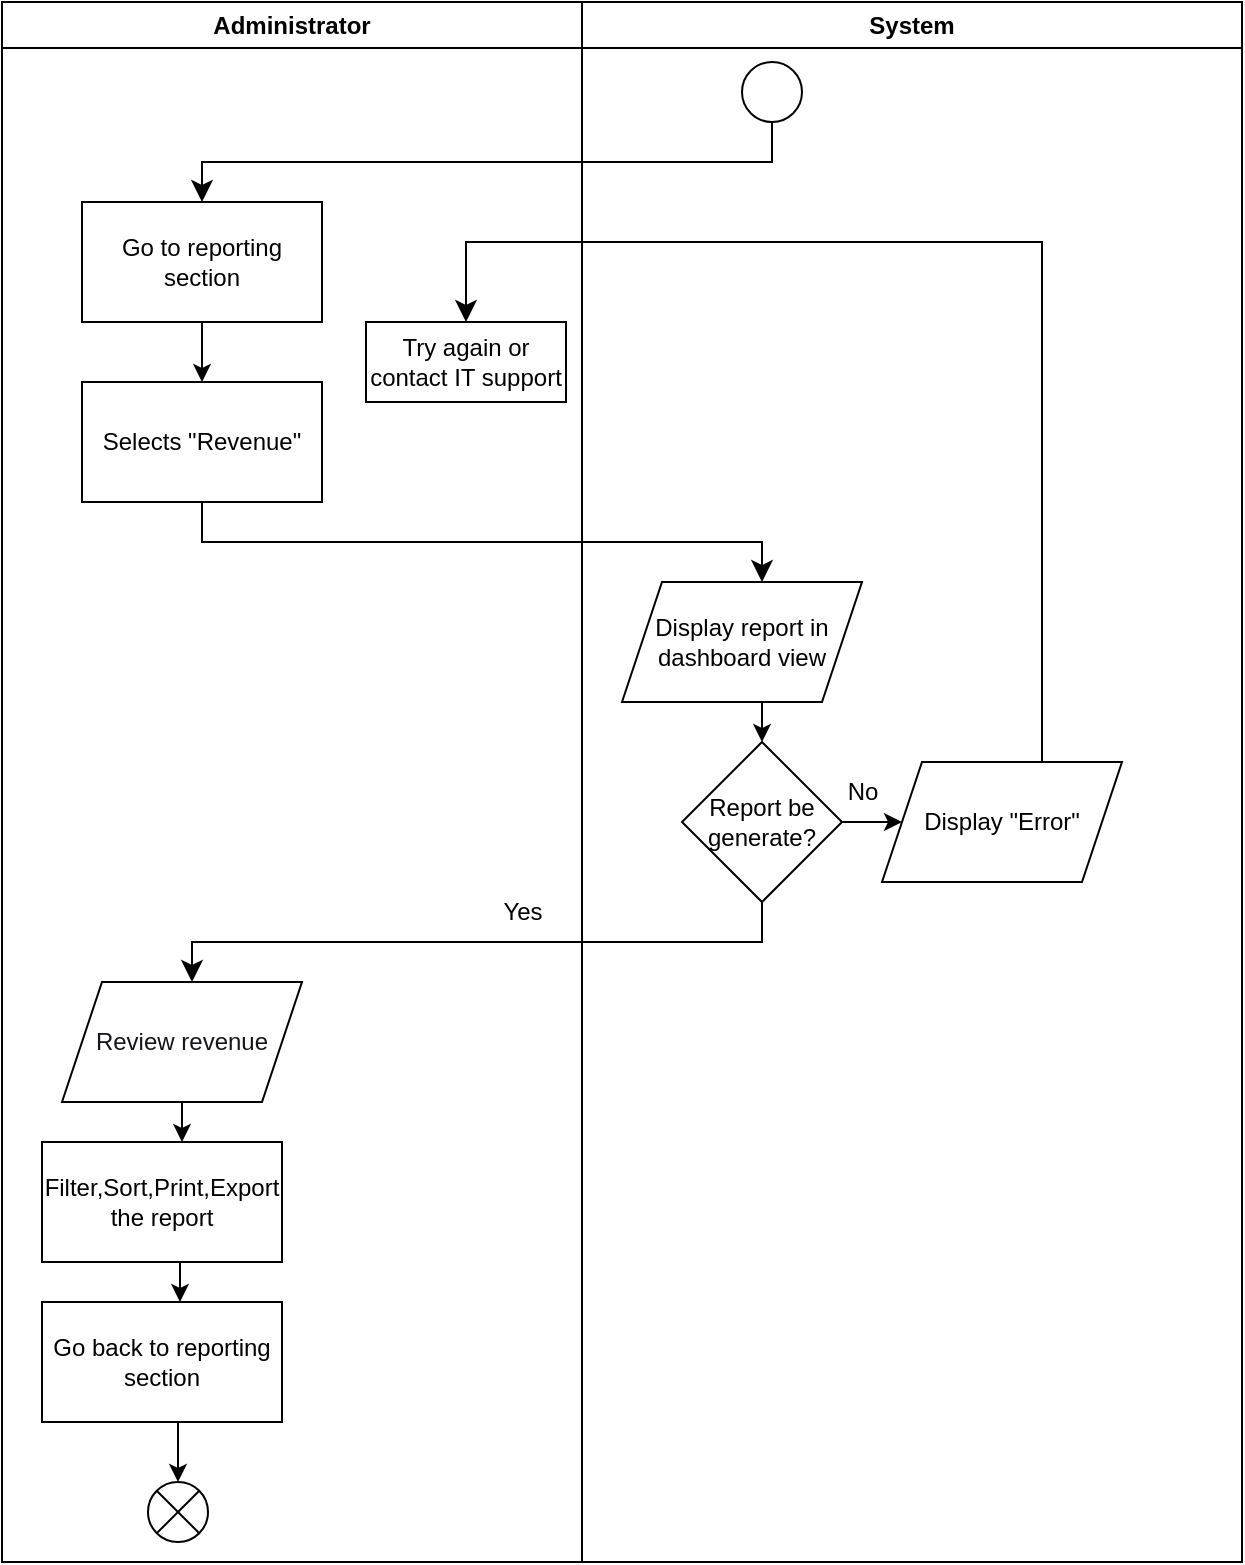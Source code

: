 <mxfile>
    <diagram id="ZCuNN7SRXeRJ-1lvXtda" name="Page-1">
        <mxGraphModel dx="1378" dy="725" grid="1" gridSize="10" guides="1" tooltips="1" connect="1" arrows="1" fold="1" page="1" pageScale="1" pageWidth="850" pageHeight="1100" math="0" shadow="0">
            <root>
                <mxCell id="0"/>
                <mxCell id="1" parent="0"/>
                <mxCell id="2" value="" style="ellipse;" parent="1" vertex="1">
                    <mxGeometry x="390" y="30" width="30" height="30" as="geometry"/>
                </mxCell>
                <mxCell id="3" value="" style="edgeStyle=elbowEdgeStyle;elbow=vertical;endArrow=classic;html=1;curved=0;rounded=0;endSize=8;startSize=8;" parent="1" edge="1">
                    <mxGeometry width="50" height="50" relative="1" as="geometry">
                        <mxPoint x="405" y="60" as="sourcePoint"/>
                        <mxPoint x="120" y="100" as="targetPoint"/>
                    </mxGeometry>
                </mxCell>
                <mxCell id="4" value="Go to reporting section" style="rounded=0;whiteSpace=wrap;html=1;" parent="1" vertex="1">
                    <mxGeometry x="60" y="100" width="120" height="60" as="geometry"/>
                </mxCell>
                <mxCell id="5" value="" style="endArrow=classic;html=1;" parent="1" edge="1">
                    <mxGeometry width="50" height="50" relative="1" as="geometry">
                        <mxPoint x="120" y="160" as="sourcePoint"/>
                        <mxPoint x="120" y="190" as="targetPoint"/>
                    </mxGeometry>
                </mxCell>
                <mxCell id="6" value="Selects &quot;Revenue&quot;" style="rounded=0;whiteSpace=wrap;html=1;" parent="1" vertex="1">
                    <mxGeometry x="60" y="190" width="120" height="60" as="geometry"/>
                </mxCell>
                <mxCell id="7" value="" style="edgeStyle=elbowEdgeStyle;elbow=vertical;endArrow=classic;html=1;curved=0;rounded=0;endSize=8;startSize=8;" parent="1" edge="1">
                    <mxGeometry width="50" height="50" relative="1" as="geometry">
                        <mxPoint x="120" y="250" as="sourcePoint"/>
                        <mxPoint x="400" y="290" as="targetPoint"/>
                    </mxGeometry>
                </mxCell>
                <mxCell id="8" value="Display report in dashboard view" style="shape=parallelogram;perimeter=parallelogramPerimeter;whiteSpace=wrap;html=1;fixedSize=1;" parent="1" vertex="1">
                    <mxGeometry x="330" y="290" width="120" height="60" as="geometry"/>
                </mxCell>
                <mxCell id="9" value="" style="endArrow=classic;html=1;" parent="1" edge="1">
                    <mxGeometry width="50" height="50" relative="1" as="geometry">
                        <mxPoint x="400" y="350" as="sourcePoint"/>
                        <mxPoint x="400" y="370" as="targetPoint"/>
                    </mxGeometry>
                </mxCell>
                <mxCell id="10" value="Report be generate?" style="rhombus;whiteSpace=wrap;html=1;" parent="1" vertex="1">
                    <mxGeometry x="360" y="370" width="80" height="80" as="geometry"/>
                </mxCell>
                <mxCell id="12" value="Yes" style="text;html=1;align=center;verticalAlign=middle;resizable=0;points=[];autosize=1;strokeColor=none;fillColor=none;" parent="1" vertex="1">
                    <mxGeometry x="260" y="440" width="40" height="30" as="geometry"/>
                </mxCell>
                <mxCell id="13" value="" style="edgeStyle=elbowEdgeStyle;elbow=vertical;endArrow=classic;html=1;curved=0;rounded=0;endSize=8;startSize=8;" parent="1" edge="1">
                    <mxGeometry width="50" height="50" relative="1" as="geometry">
                        <mxPoint x="400" y="450" as="sourcePoint"/>
                        <mxPoint x="115" y="490" as="targetPoint"/>
                    </mxGeometry>
                </mxCell>
                <mxCell id="14" value="&lt;font color=&quot;#18141d&quot;&gt;Review revenue&lt;/font&gt;" style="shape=parallelogram;perimeter=parallelogramPerimeter;whiteSpace=wrap;html=1;fixedSize=1;fontFamily=Helvetica;fontSize=12;fontColor=rgb(240, 240, 240);align=center;strokeColor=#000000;fillColor=#FFFFFF;" parent="1" vertex="1">
                    <mxGeometry x="50" y="490" width="120" height="60" as="geometry"/>
                </mxCell>
                <mxCell id="15" value="" style="endArrow=classic;html=1;" parent="1" edge="1">
                    <mxGeometry width="50" height="50" relative="1" as="geometry">
                        <mxPoint x="110" y="550" as="sourcePoint"/>
                        <mxPoint x="110" y="570" as="targetPoint"/>
                    </mxGeometry>
                </mxCell>
                <mxCell id="16" value="Filter,Sort,Print,Export the report" style="rounded=0;whiteSpace=wrap;html=1;" parent="1" vertex="1">
                    <mxGeometry x="40" y="570" width="120" height="60" as="geometry"/>
                </mxCell>
                <mxCell id="17" value="" style="endArrow=classic;html=1;" parent="1" edge="1">
                    <mxGeometry width="50" height="50" relative="1" as="geometry">
                        <mxPoint x="109" y="630" as="sourcePoint"/>
                        <mxPoint x="109" y="650" as="targetPoint"/>
                    </mxGeometry>
                </mxCell>
                <mxCell id="18" value="Go back to reporting section" style="rounded=0;whiteSpace=wrap;html=1;" parent="1" vertex="1">
                    <mxGeometry x="40" y="650" width="120" height="60" as="geometry"/>
                </mxCell>
                <mxCell id="19" value="" style="endArrow=classic;html=1;" parent="1" edge="1">
                    <mxGeometry width="50" height="50" relative="1" as="geometry">
                        <mxPoint x="108" y="710" as="sourcePoint"/>
                        <mxPoint x="108" y="740" as="targetPoint"/>
                    </mxGeometry>
                </mxCell>
                <mxCell id="20" value="" style="shape=sumEllipse;perimeter=ellipsePerimeter;whiteSpace=wrap;html=1;backgroundOutline=1;" parent="1" vertex="1">
                    <mxGeometry x="93" y="740" width="30" height="30" as="geometry"/>
                </mxCell>
                <mxCell id="21" value="" style="endArrow=classic;html=1;" parent="1" edge="1">
                    <mxGeometry width="50" height="50" relative="1" as="geometry">
                        <mxPoint x="440" y="410" as="sourcePoint"/>
                        <mxPoint x="470" y="410" as="targetPoint"/>
                    </mxGeometry>
                </mxCell>
                <mxCell id="22" value="No" style="text;html=1;align=center;verticalAlign=middle;resizable=0;points=[];autosize=1;strokeColor=none;fillColor=none;" parent="1" vertex="1">
                    <mxGeometry x="430" y="380" width="40" height="30" as="geometry"/>
                </mxCell>
                <mxCell id="23" value="Display &quot;Error&quot;" style="shape=parallelogram;perimeter=parallelogramPerimeter;whiteSpace=wrap;html=1;fixedSize=1;" parent="1" vertex="1">
                    <mxGeometry x="460" y="380" width="120" height="60" as="geometry"/>
                </mxCell>
                <mxCell id="24" value="" style="edgeStyle=elbowEdgeStyle;elbow=vertical;endArrow=classic;html=1;curved=0;rounded=0;endSize=8;startSize=8;entryX=0.5;entryY=0;entryDx=0;entryDy=0;" parent="1" edge="1" target="25">
                    <mxGeometry width="50" height="50" relative="1" as="geometry">
                        <mxPoint x="540" y="380" as="sourcePoint"/>
                        <mxPoint x="320" y="180" as="targetPoint"/>
                        <Array as="points">
                            <mxPoint x="510" y="120"/>
                        </Array>
                    </mxGeometry>
                </mxCell>
                <mxCell id="25" value="Try again or contact IT support" style="rounded=0;whiteSpace=wrap;html=1;" parent="1" vertex="1">
                    <mxGeometry x="202" y="160" width="100" height="40" as="geometry"/>
                </mxCell>
                <mxCell id="26" value="Administrator" style="swimlane;whiteSpace=wrap;html=1;startSize=23;" parent="1" vertex="1">
                    <mxGeometry x="20" width="290" height="780" as="geometry"/>
                </mxCell>
                <mxCell id="27" value="System" style="swimlane;whiteSpace=wrap;html=1;" parent="1" vertex="1">
                    <mxGeometry x="310" width="330" height="780" as="geometry"/>
                </mxCell>
            </root>
        </mxGraphModel>
    </diagram>
</mxfile>